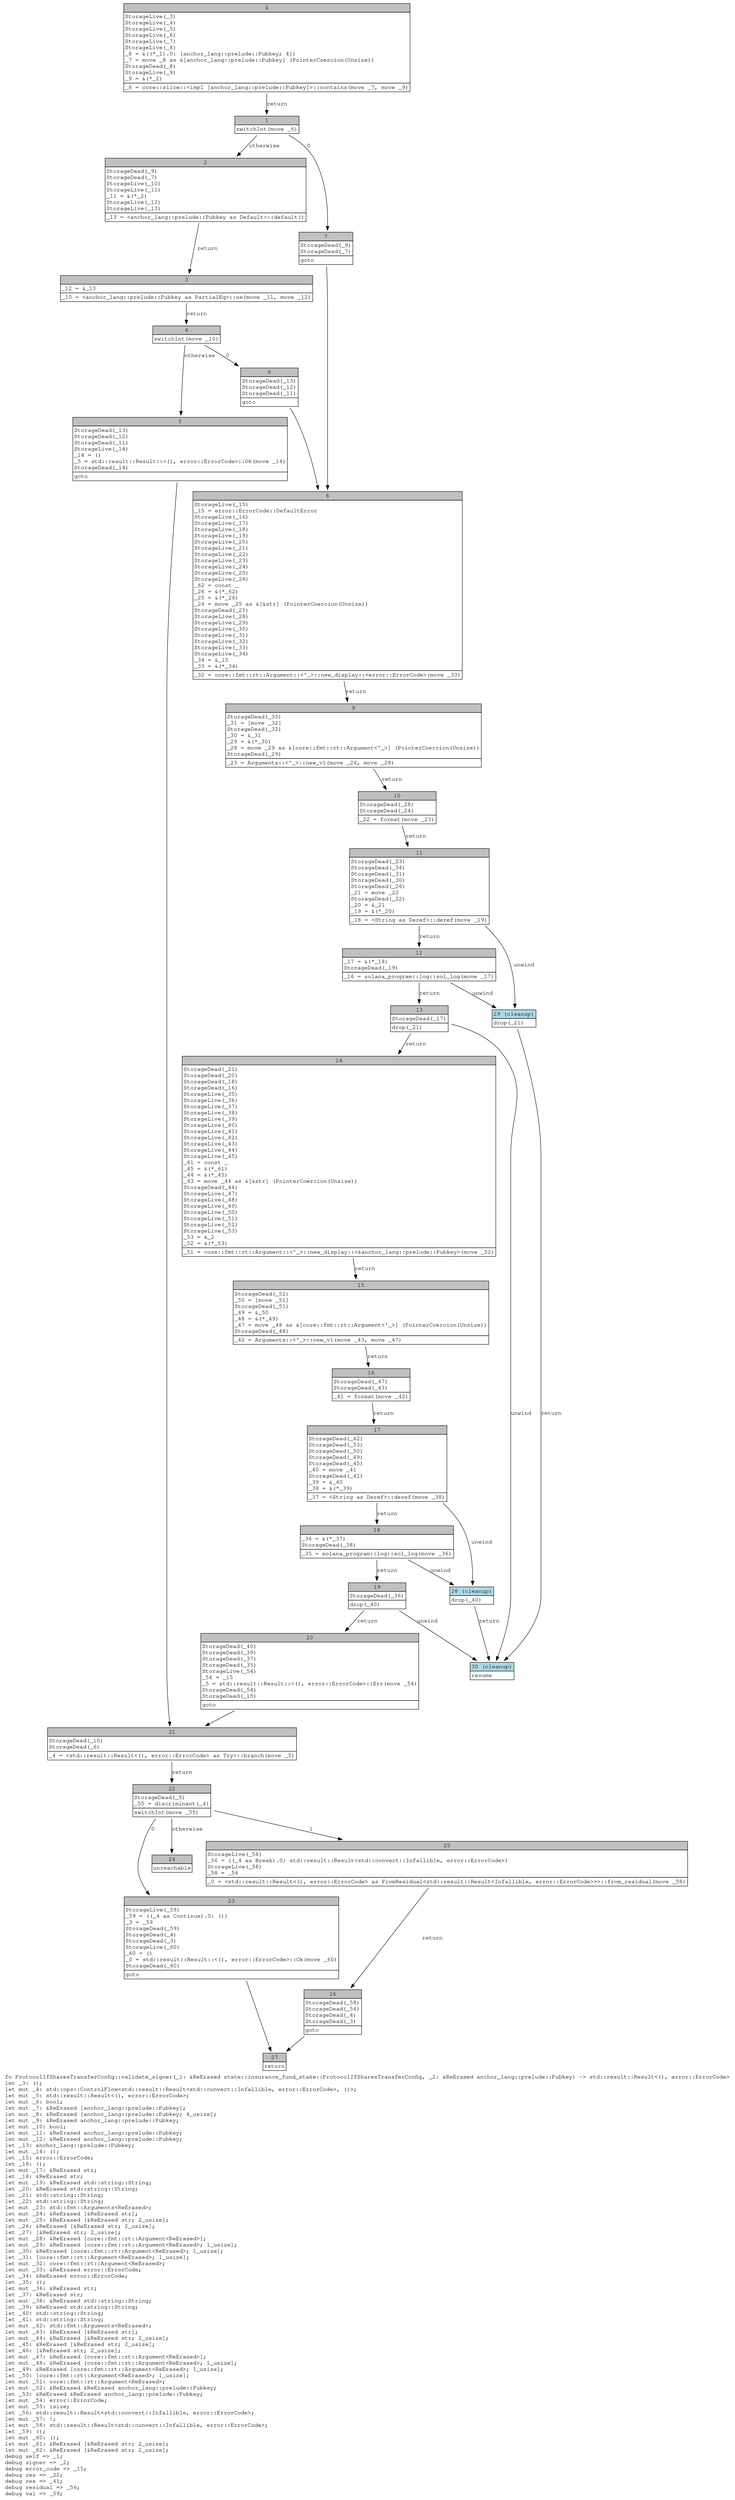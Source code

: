 digraph Mir_0_3374 {
    graph [fontname="Courier, monospace"];
    node [fontname="Courier, monospace"];
    edge [fontname="Courier, monospace"];
    label=<fn ProtocolIfSharesTransferConfig::validate_signer(_1: &amp;ReErased state::insurance_fund_stake::ProtocolIfSharesTransferConfig, _2: &amp;ReErased anchor_lang::prelude::Pubkey) -&gt; std::result::Result&lt;(), error::ErrorCode&gt;<br align="left"/>let _3: ();<br align="left"/>let mut _4: std::ops::ControlFlow&lt;std::result::Result&lt;std::convert::Infallible, error::ErrorCode&gt;, ()&gt;;<br align="left"/>let mut _5: std::result::Result&lt;(), error::ErrorCode&gt;;<br align="left"/>let mut _6: bool;<br align="left"/>let mut _7: &amp;ReErased [anchor_lang::prelude::Pubkey];<br align="left"/>let mut _8: &amp;ReErased [anchor_lang::prelude::Pubkey; 4_usize];<br align="left"/>let mut _9: &amp;ReErased anchor_lang::prelude::Pubkey;<br align="left"/>let mut _10: bool;<br align="left"/>let mut _11: &amp;ReErased anchor_lang::prelude::Pubkey;<br align="left"/>let mut _12: &amp;ReErased anchor_lang::prelude::Pubkey;<br align="left"/>let _13: anchor_lang::prelude::Pubkey;<br align="left"/>let mut _14: ();<br align="left"/>let _15: error::ErrorCode;<br align="left"/>let _16: ();<br align="left"/>let mut _17: &amp;ReErased str;<br align="left"/>let _18: &amp;ReErased str;<br align="left"/>let mut _19: &amp;ReErased std::string::String;<br align="left"/>let _20: &amp;ReErased std::string::String;<br align="left"/>let _21: std::string::String;<br align="left"/>let _22: std::string::String;<br align="left"/>let mut _23: std::fmt::Arguments&lt;ReErased&gt;;<br align="left"/>let mut _24: &amp;ReErased [&amp;ReErased str];<br align="left"/>let mut _25: &amp;ReErased [&amp;ReErased str; 2_usize];<br align="left"/>let _26: &amp;ReErased [&amp;ReErased str; 2_usize];<br align="left"/>let _27: [&amp;ReErased str; 2_usize];<br align="left"/>let mut _28: &amp;ReErased [core::fmt::rt::Argument&lt;ReErased&gt;];<br align="left"/>let mut _29: &amp;ReErased [core::fmt::rt::Argument&lt;ReErased&gt;; 1_usize];<br align="left"/>let _30: &amp;ReErased [core::fmt::rt::Argument&lt;ReErased&gt;; 1_usize];<br align="left"/>let _31: [core::fmt::rt::Argument&lt;ReErased&gt;; 1_usize];<br align="left"/>let mut _32: core::fmt::rt::Argument&lt;ReErased&gt;;<br align="left"/>let mut _33: &amp;ReErased error::ErrorCode;<br align="left"/>let _34: &amp;ReErased error::ErrorCode;<br align="left"/>let _35: ();<br align="left"/>let mut _36: &amp;ReErased str;<br align="left"/>let _37: &amp;ReErased str;<br align="left"/>let mut _38: &amp;ReErased std::string::String;<br align="left"/>let _39: &amp;ReErased std::string::String;<br align="left"/>let _40: std::string::String;<br align="left"/>let _41: std::string::String;<br align="left"/>let mut _42: std::fmt::Arguments&lt;ReErased&gt;;<br align="left"/>let mut _43: &amp;ReErased [&amp;ReErased str];<br align="left"/>let mut _44: &amp;ReErased [&amp;ReErased str; 2_usize];<br align="left"/>let _45: &amp;ReErased [&amp;ReErased str; 2_usize];<br align="left"/>let _46: [&amp;ReErased str; 2_usize];<br align="left"/>let mut _47: &amp;ReErased [core::fmt::rt::Argument&lt;ReErased&gt;];<br align="left"/>let mut _48: &amp;ReErased [core::fmt::rt::Argument&lt;ReErased&gt;; 1_usize];<br align="left"/>let _49: &amp;ReErased [core::fmt::rt::Argument&lt;ReErased&gt;; 1_usize];<br align="left"/>let _50: [core::fmt::rt::Argument&lt;ReErased&gt;; 1_usize];<br align="left"/>let mut _51: core::fmt::rt::Argument&lt;ReErased&gt;;<br align="left"/>let mut _52: &amp;ReErased &amp;ReErased anchor_lang::prelude::Pubkey;<br align="left"/>let _53: &amp;ReErased &amp;ReErased anchor_lang::prelude::Pubkey;<br align="left"/>let mut _54: error::ErrorCode;<br align="left"/>let mut _55: isize;<br align="left"/>let _56: std::result::Result&lt;std::convert::Infallible, error::ErrorCode&gt;;<br align="left"/>let mut _57: !;<br align="left"/>let mut _58: std::result::Result&lt;std::convert::Infallible, error::ErrorCode&gt;;<br align="left"/>let _59: ();<br align="left"/>let mut _60: ();<br align="left"/>let mut _61: &amp;ReErased [&amp;ReErased str; 2_usize];<br align="left"/>let mut _62: &amp;ReErased [&amp;ReErased str; 2_usize];<br align="left"/>debug self =&gt; _1;<br align="left"/>debug signer =&gt; _2;<br align="left"/>debug error_code =&gt; _15;<br align="left"/>debug res =&gt; _22;<br align="left"/>debug res =&gt; _41;<br align="left"/>debug residual =&gt; _56;<br align="left"/>debug val =&gt; _59;<br align="left"/>>;
    bb0__0_3374 [shape="none", label=<<table border="0" cellborder="1" cellspacing="0"><tr><td bgcolor="gray" align="center" colspan="1">0</td></tr><tr><td align="left" balign="left">StorageLive(_3)<br/>StorageLive(_4)<br/>StorageLive(_5)<br/>StorageLive(_6)<br/>StorageLive(_7)<br/>StorageLive(_8)<br/>_8 = &amp;((*_1).0: [anchor_lang::prelude::Pubkey; 4])<br/>_7 = move _8 as &amp;[anchor_lang::prelude::Pubkey] (PointerCoercion(Unsize))<br/>StorageDead(_8)<br/>StorageLive(_9)<br/>_9 = &amp;(*_2)<br/></td></tr><tr><td align="left">_6 = core::slice::&lt;impl [anchor_lang::prelude::Pubkey]&gt;::contains(move _7, move _9)</td></tr></table>>];
    bb1__0_3374 [shape="none", label=<<table border="0" cellborder="1" cellspacing="0"><tr><td bgcolor="gray" align="center" colspan="1">1</td></tr><tr><td align="left">switchInt(move _6)</td></tr></table>>];
    bb2__0_3374 [shape="none", label=<<table border="0" cellborder="1" cellspacing="0"><tr><td bgcolor="gray" align="center" colspan="1">2</td></tr><tr><td align="left" balign="left">StorageDead(_9)<br/>StorageDead(_7)<br/>StorageLive(_10)<br/>StorageLive(_11)<br/>_11 = &amp;(*_2)<br/>StorageLive(_12)<br/>StorageLive(_13)<br/></td></tr><tr><td align="left">_13 = &lt;anchor_lang::prelude::Pubkey as Default&gt;::default()</td></tr></table>>];
    bb3__0_3374 [shape="none", label=<<table border="0" cellborder="1" cellspacing="0"><tr><td bgcolor="gray" align="center" colspan="1">3</td></tr><tr><td align="left" balign="left">_12 = &amp;_13<br/></td></tr><tr><td align="left">_10 = &lt;anchor_lang::prelude::Pubkey as PartialEq&gt;::ne(move _11, move _12)</td></tr></table>>];
    bb4__0_3374 [shape="none", label=<<table border="0" cellborder="1" cellspacing="0"><tr><td bgcolor="gray" align="center" colspan="1">4</td></tr><tr><td align="left">switchInt(move _10)</td></tr></table>>];
    bb5__0_3374 [shape="none", label=<<table border="0" cellborder="1" cellspacing="0"><tr><td bgcolor="gray" align="center" colspan="1">5</td></tr><tr><td align="left" balign="left">StorageDead(_13)<br/>StorageDead(_12)<br/>StorageDead(_11)<br/>StorageLive(_14)<br/>_14 = ()<br/>_5 = std::result::Result::&lt;(), error::ErrorCode&gt;::Ok(move _14)<br/>StorageDead(_14)<br/></td></tr><tr><td align="left">goto</td></tr></table>>];
    bb6__0_3374 [shape="none", label=<<table border="0" cellborder="1" cellspacing="0"><tr><td bgcolor="gray" align="center" colspan="1">6</td></tr><tr><td align="left" balign="left">StorageDead(_13)<br/>StorageDead(_12)<br/>StorageDead(_11)<br/></td></tr><tr><td align="left">goto</td></tr></table>>];
    bb7__0_3374 [shape="none", label=<<table border="0" cellborder="1" cellspacing="0"><tr><td bgcolor="gray" align="center" colspan="1">7</td></tr><tr><td align="left" balign="left">StorageDead(_9)<br/>StorageDead(_7)<br/></td></tr><tr><td align="left">goto</td></tr></table>>];
    bb8__0_3374 [shape="none", label=<<table border="0" cellborder="1" cellspacing="0"><tr><td bgcolor="gray" align="center" colspan="1">8</td></tr><tr><td align="left" balign="left">StorageLive(_15)<br/>_15 = error::ErrorCode::DefaultError<br/>StorageLive(_16)<br/>StorageLive(_17)<br/>StorageLive(_18)<br/>StorageLive(_19)<br/>StorageLive(_20)<br/>StorageLive(_21)<br/>StorageLive(_22)<br/>StorageLive(_23)<br/>StorageLive(_24)<br/>StorageLive(_25)<br/>StorageLive(_26)<br/>_62 = const _<br/>_26 = &amp;(*_62)<br/>_25 = &amp;(*_26)<br/>_24 = move _25 as &amp;[&amp;str] (PointerCoercion(Unsize))<br/>StorageDead(_25)<br/>StorageLive(_28)<br/>StorageLive(_29)<br/>StorageLive(_30)<br/>StorageLive(_31)<br/>StorageLive(_32)<br/>StorageLive(_33)<br/>StorageLive(_34)<br/>_34 = &amp;_15<br/>_33 = &amp;(*_34)<br/></td></tr><tr><td align="left">_32 = core::fmt::rt::Argument::&lt;'_&gt;::new_display::&lt;error::ErrorCode&gt;(move _33)</td></tr></table>>];
    bb9__0_3374 [shape="none", label=<<table border="0" cellborder="1" cellspacing="0"><tr><td bgcolor="gray" align="center" colspan="1">9</td></tr><tr><td align="left" balign="left">StorageDead(_33)<br/>_31 = [move _32]<br/>StorageDead(_32)<br/>_30 = &amp;_31<br/>_29 = &amp;(*_30)<br/>_28 = move _29 as &amp;[core::fmt::rt::Argument&lt;'_&gt;] (PointerCoercion(Unsize))<br/>StorageDead(_29)<br/></td></tr><tr><td align="left">_23 = Arguments::&lt;'_&gt;::new_v1(move _24, move _28)</td></tr></table>>];
    bb10__0_3374 [shape="none", label=<<table border="0" cellborder="1" cellspacing="0"><tr><td bgcolor="gray" align="center" colspan="1">10</td></tr><tr><td align="left" balign="left">StorageDead(_28)<br/>StorageDead(_24)<br/></td></tr><tr><td align="left">_22 = format(move _23)</td></tr></table>>];
    bb11__0_3374 [shape="none", label=<<table border="0" cellborder="1" cellspacing="0"><tr><td bgcolor="gray" align="center" colspan="1">11</td></tr><tr><td align="left" balign="left">StorageDead(_23)<br/>StorageDead(_34)<br/>StorageDead(_31)<br/>StorageDead(_30)<br/>StorageDead(_26)<br/>_21 = move _22<br/>StorageDead(_22)<br/>_20 = &amp;_21<br/>_19 = &amp;(*_20)<br/></td></tr><tr><td align="left">_18 = &lt;String as Deref&gt;::deref(move _19)</td></tr></table>>];
    bb12__0_3374 [shape="none", label=<<table border="0" cellborder="1" cellspacing="0"><tr><td bgcolor="gray" align="center" colspan="1">12</td></tr><tr><td align="left" balign="left">_17 = &amp;(*_18)<br/>StorageDead(_19)<br/></td></tr><tr><td align="left">_16 = solana_program::log::sol_log(move _17)</td></tr></table>>];
    bb13__0_3374 [shape="none", label=<<table border="0" cellborder="1" cellspacing="0"><tr><td bgcolor="gray" align="center" colspan="1">13</td></tr><tr><td align="left" balign="left">StorageDead(_17)<br/></td></tr><tr><td align="left">drop(_21)</td></tr></table>>];
    bb14__0_3374 [shape="none", label=<<table border="0" cellborder="1" cellspacing="0"><tr><td bgcolor="gray" align="center" colspan="1">14</td></tr><tr><td align="left" balign="left">StorageDead(_21)<br/>StorageDead(_20)<br/>StorageDead(_18)<br/>StorageDead(_16)<br/>StorageLive(_35)<br/>StorageLive(_36)<br/>StorageLive(_37)<br/>StorageLive(_38)<br/>StorageLive(_39)<br/>StorageLive(_40)<br/>StorageLive(_41)<br/>StorageLive(_42)<br/>StorageLive(_43)<br/>StorageLive(_44)<br/>StorageLive(_45)<br/>_61 = const _<br/>_45 = &amp;(*_61)<br/>_44 = &amp;(*_45)<br/>_43 = move _44 as &amp;[&amp;str] (PointerCoercion(Unsize))<br/>StorageDead(_44)<br/>StorageLive(_47)<br/>StorageLive(_48)<br/>StorageLive(_49)<br/>StorageLive(_50)<br/>StorageLive(_51)<br/>StorageLive(_52)<br/>StorageLive(_53)<br/>_53 = &amp;_2<br/>_52 = &amp;(*_53)<br/></td></tr><tr><td align="left">_51 = core::fmt::rt::Argument::&lt;'_&gt;::new_display::&lt;&amp;anchor_lang::prelude::Pubkey&gt;(move _52)</td></tr></table>>];
    bb15__0_3374 [shape="none", label=<<table border="0" cellborder="1" cellspacing="0"><tr><td bgcolor="gray" align="center" colspan="1">15</td></tr><tr><td align="left" balign="left">StorageDead(_52)<br/>_50 = [move _51]<br/>StorageDead(_51)<br/>_49 = &amp;_50<br/>_48 = &amp;(*_49)<br/>_47 = move _48 as &amp;[core::fmt::rt::Argument&lt;'_&gt;] (PointerCoercion(Unsize))<br/>StorageDead(_48)<br/></td></tr><tr><td align="left">_42 = Arguments::&lt;'_&gt;::new_v1(move _43, move _47)</td></tr></table>>];
    bb16__0_3374 [shape="none", label=<<table border="0" cellborder="1" cellspacing="0"><tr><td bgcolor="gray" align="center" colspan="1">16</td></tr><tr><td align="left" balign="left">StorageDead(_47)<br/>StorageDead(_43)<br/></td></tr><tr><td align="left">_41 = format(move _42)</td></tr></table>>];
    bb17__0_3374 [shape="none", label=<<table border="0" cellborder="1" cellspacing="0"><tr><td bgcolor="gray" align="center" colspan="1">17</td></tr><tr><td align="left" balign="left">StorageDead(_42)<br/>StorageDead(_53)<br/>StorageDead(_50)<br/>StorageDead(_49)<br/>StorageDead(_45)<br/>_40 = move _41<br/>StorageDead(_41)<br/>_39 = &amp;_40<br/>_38 = &amp;(*_39)<br/></td></tr><tr><td align="left">_37 = &lt;String as Deref&gt;::deref(move _38)</td></tr></table>>];
    bb18__0_3374 [shape="none", label=<<table border="0" cellborder="1" cellspacing="0"><tr><td bgcolor="gray" align="center" colspan="1">18</td></tr><tr><td align="left" balign="left">_36 = &amp;(*_37)<br/>StorageDead(_38)<br/></td></tr><tr><td align="left">_35 = solana_program::log::sol_log(move _36)</td></tr></table>>];
    bb19__0_3374 [shape="none", label=<<table border="0" cellborder="1" cellspacing="0"><tr><td bgcolor="gray" align="center" colspan="1">19</td></tr><tr><td align="left" balign="left">StorageDead(_36)<br/></td></tr><tr><td align="left">drop(_40)</td></tr></table>>];
    bb20__0_3374 [shape="none", label=<<table border="0" cellborder="1" cellspacing="0"><tr><td bgcolor="gray" align="center" colspan="1">20</td></tr><tr><td align="left" balign="left">StorageDead(_40)<br/>StorageDead(_39)<br/>StorageDead(_37)<br/>StorageDead(_35)<br/>StorageLive(_54)<br/>_54 = _15<br/>_5 = std::result::Result::&lt;(), error::ErrorCode&gt;::Err(move _54)<br/>StorageDead(_54)<br/>StorageDead(_15)<br/></td></tr><tr><td align="left">goto</td></tr></table>>];
    bb21__0_3374 [shape="none", label=<<table border="0" cellborder="1" cellspacing="0"><tr><td bgcolor="gray" align="center" colspan="1">21</td></tr><tr><td align="left" balign="left">StorageDead(_10)<br/>StorageDead(_6)<br/></td></tr><tr><td align="left">_4 = &lt;std::result::Result&lt;(), error::ErrorCode&gt; as Try&gt;::branch(move _5)</td></tr></table>>];
    bb22__0_3374 [shape="none", label=<<table border="0" cellborder="1" cellspacing="0"><tr><td bgcolor="gray" align="center" colspan="1">22</td></tr><tr><td align="left" balign="left">StorageDead(_5)<br/>_55 = discriminant(_4)<br/></td></tr><tr><td align="left">switchInt(move _55)</td></tr></table>>];
    bb23__0_3374 [shape="none", label=<<table border="0" cellborder="1" cellspacing="0"><tr><td bgcolor="gray" align="center" colspan="1">23</td></tr><tr><td align="left" balign="left">StorageLive(_59)<br/>_59 = ((_4 as Continue).0: ())<br/>_3 = _59<br/>StorageDead(_59)<br/>StorageDead(_4)<br/>StorageDead(_3)<br/>StorageLive(_60)<br/>_60 = ()<br/>_0 = std::result::Result::&lt;(), error::ErrorCode&gt;::Ok(move _60)<br/>StorageDead(_60)<br/></td></tr><tr><td align="left">goto</td></tr></table>>];
    bb24__0_3374 [shape="none", label=<<table border="0" cellborder="1" cellspacing="0"><tr><td bgcolor="gray" align="center" colspan="1">24</td></tr><tr><td align="left">unreachable</td></tr></table>>];
    bb25__0_3374 [shape="none", label=<<table border="0" cellborder="1" cellspacing="0"><tr><td bgcolor="gray" align="center" colspan="1">25</td></tr><tr><td align="left" balign="left">StorageLive(_56)<br/>_56 = ((_4 as Break).0: std::result::Result&lt;std::convert::Infallible, error::ErrorCode&gt;)<br/>StorageLive(_58)<br/>_58 = _56<br/></td></tr><tr><td align="left">_0 = &lt;std::result::Result&lt;(), error::ErrorCode&gt; as FromResidual&lt;std::result::Result&lt;Infallible, error::ErrorCode&gt;&gt;&gt;::from_residual(move _58)</td></tr></table>>];
    bb26__0_3374 [shape="none", label=<<table border="0" cellborder="1" cellspacing="0"><tr><td bgcolor="gray" align="center" colspan="1">26</td></tr><tr><td align="left" balign="left">StorageDead(_58)<br/>StorageDead(_56)<br/>StorageDead(_4)<br/>StorageDead(_3)<br/></td></tr><tr><td align="left">goto</td></tr></table>>];
    bb27__0_3374 [shape="none", label=<<table border="0" cellborder="1" cellspacing="0"><tr><td bgcolor="gray" align="center" colspan="1">27</td></tr><tr><td align="left">return</td></tr></table>>];
    bb28__0_3374 [shape="none", label=<<table border="0" cellborder="1" cellspacing="0"><tr><td bgcolor="lightblue" align="center" colspan="1">28 (cleanup)</td></tr><tr><td align="left">drop(_40)</td></tr></table>>];
    bb29__0_3374 [shape="none", label=<<table border="0" cellborder="1" cellspacing="0"><tr><td bgcolor="lightblue" align="center" colspan="1">29 (cleanup)</td></tr><tr><td align="left">drop(_21)</td></tr></table>>];
    bb30__0_3374 [shape="none", label=<<table border="0" cellborder="1" cellspacing="0"><tr><td bgcolor="lightblue" align="center" colspan="1">30 (cleanup)</td></tr><tr><td align="left">resume</td></tr></table>>];
    bb0__0_3374 -> bb1__0_3374 [label="return"];
    bb1__0_3374 -> bb7__0_3374 [label="0"];
    bb1__0_3374 -> bb2__0_3374 [label="otherwise"];
    bb2__0_3374 -> bb3__0_3374 [label="return"];
    bb3__0_3374 -> bb4__0_3374 [label="return"];
    bb4__0_3374 -> bb6__0_3374 [label="0"];
    bb4__0_3374 -> bb5__0_3374 [label="otherwise"];
    bb5__0_3374 -> bb21__0_3374 [label=""];
    bb6__0_3374 -> bb8__0_3374 [label=""];
    bb7__0_3374 -> bb8__0_3374 [label=""];
    bb8__0_3374 -> bb9__0_3374 [label="return"];
    bb9__0_3374 -> bb10__0_3374 [label="return"];
    bb10__0_3374 -> bb11__0_3374 [label="return"];
    bb11__0_3374 -> bb12__0_3374 [label="return"];
    bb11__0_3374 -> bb29__0_3374 [label="unwind"];
    bb12__0_3374 -> bb13__0_3374 [label="return"];
    bb12__0_3374 -> bb29__0_3374 [label="unwind"];
    bb13__0_3374 -> bb14__0_3374 [label="return"];
    bb13__0_3374 -> bb30__0_3374 [label="unwind"];
    bb14__0_3374 -> bb15__0_3374 [label="return"];
    bb15__0_3374 -> bb16__0_3374 [label="return"];
    bb16__0_3374 -> bb17__0_3374 [label="return"];
    bb17__0_3374 -> bb18__0_3374 [label="return"];
    bb17__0_3374 -> bb28__0_3374 [label="unwind"];
    bb18__0_3374 -> bb19__0_3374 [label="return"];
    bb18__0_3374 -> bb28__0_3374 [label="unwind"];
    bb19__0_3374 -> bb20__0_3374 [label="return"];
    bb19__0_3374 -> bb30__0_3374 [label="unwind"];
    bb20__0_3374 -> bb21__0_3374 [label=""];
    bb21__0_3374 -> bb22__0_3374 [label="return"];
    bb22__0_3374 -> bb23__0_3374 [label="0"];
    bb22__0_3374 -> bb25__0_3374 [label="1"];
    bb22__0_3374 -> bb24__0_3374 [label="otherwise"];
    bb23__0_3374 -> bb27__0_3374 [label=""];
    bb25__0_3374 -> bb26__0_3374 [label="return"];
    bb26__0_3374 -> bb27__0_3374 [label=""];
    bb28__0_3374 -> bb30__0_3374 [label="return"];
    bb29__0_3374 -> bb30__0_3374 [label="return"];
}
